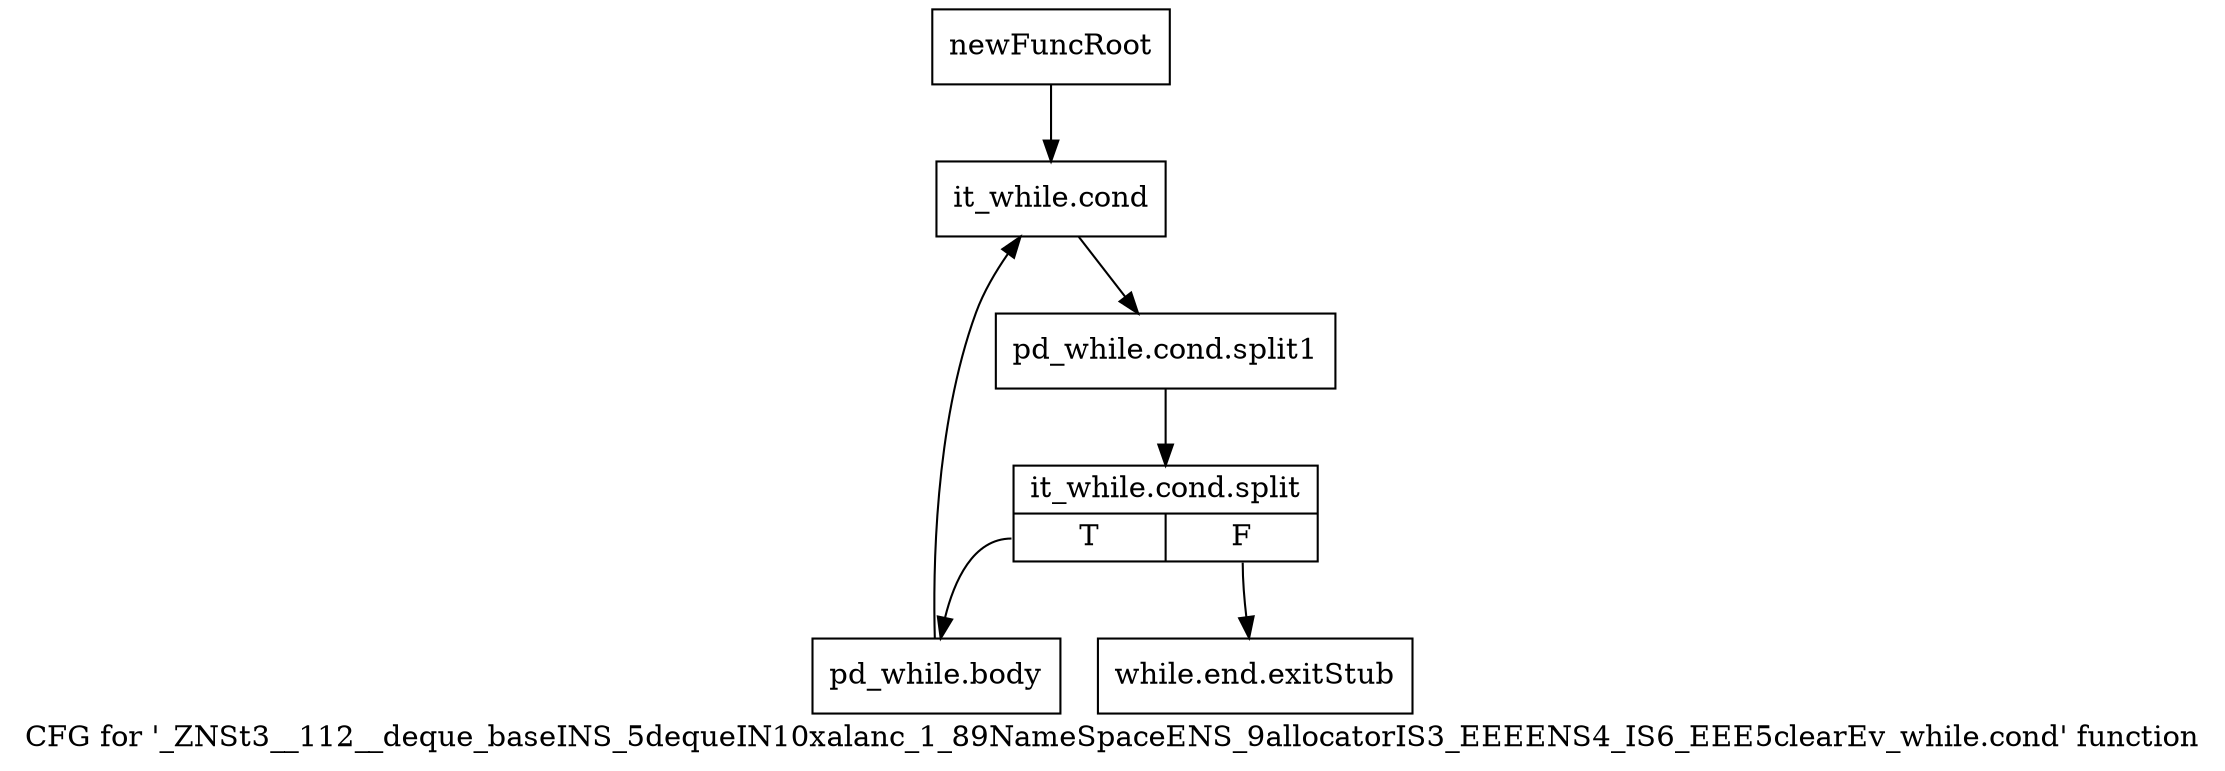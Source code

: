 digraph "CFG for '_ZNSt3__112__deque_baseINS_5dequeIN10xalanc_1_89NameSpaceENS_9allocatorIS3_EEEENS4_IS6_EEE5clearEv_while.cond' function" {
	label="CFG for '_ZNSt3__112__deque_baseINS_5dequeIN10xalanc_1_89NameSpaceENS_9allocatorIS3_EEEENS4_IS6_EEE5clearEv_while.cond' function";

	Node0x9fe12a0 [shape=record,label="{newFuncRoot}"];
	Node0x9fe12a0 -> Node0x9fe1340;
	Node0x9fe12f0 [shape=record,label="{while.end.exitStub}"];
	Node0x9fe1340 [shape=record,label="{it_while.cond}"];
	Node0x9fe1340 -> Node0xd1323f0;
	Node0xd1323f0 [shape=record,label="{pd_while.cond.split1}"];
	Node0xd1323f0 -> Node0xd132440;
	Node0xd132440 [shape=record,label="{it_while.cond.split|{<s0>T|<s1>F}}"];
	Node0xd132440:s0 -> Node0x9fe1390;
	Node0xd132440:s1 -> Node0x9fe12f0;
	Node0x9fe1390 [shape=record,label="{pd_while.body}"];
	Node0x9fe1390 -> Node0x9fe1340;
}
